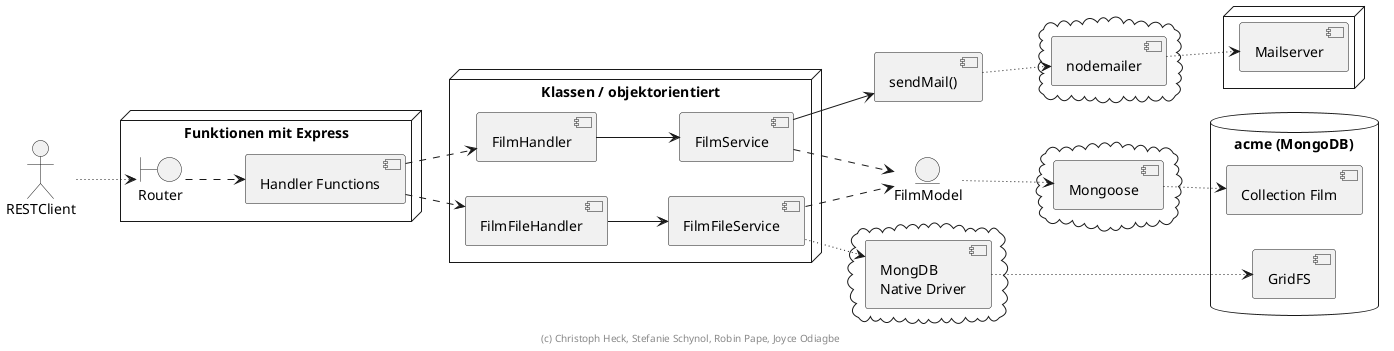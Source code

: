 ' Copyright (C) 2019 - present Juergen Zimmermann, Hochschule Karlsruhe
'
' This program is free software: you can redistribute it and/or modify
' it under the terms of the GNU General Public License as published by
' the Free Software Foundation, either version 3 of the License, or
' (at your option) any later version.
'
' This program is distributed in the hope that it will be useful,
' but WITHOUT ANY WARRANTY; without even the implied warranty of
' MERCHANTABILITY or FITNESS FOR A PARTICULAR PURPOSE.  See the
' GNU General Public License for more details.
'
' You should have received a copy of the GNU General Public License
' along with this program.  If not, see <http://www.gnu.org/licenses/>.
@startuml Komponenten

skinparam componentStyle uml2

left to right direction

actor RESTClient

node "Funktionen mit Express" {
  boundary Router
  [Handler Functions]
}

node "Klassen / objektorientiert" {
  [FilmHandler]
  [FilmFileHandler]

  [FilmService]
  [FilmFileService]
}

[sendMail()] as sendMail

entity FilmModel

cloud {
    [Mongoose]
}

cloud {
    [MongDB\nNative Driver]
}

cloud {
    [nodemailer]
}

database "acme (MongoDB)" {
    [Collection Film]
    [GridFS]
}

node {
    [Mailserver]
}


RESTClient ~~> [Router]
[Router] ..> [Handler Functions]
[Handler Functions] ..> [FilmHandler]
[Handler Functions] ..> [FilmFileHandler]

[FilmHandler] --> [FilmService]
[FilmFileHandler] --> [FilmFileService]
[FilmService] ..> [FilmModel]
[FilmFileService] ..> [FilmModel]

[FilmModel] ~~> [Mongoose]
[FilmFileService] ~~> [MongDB\nNative Driver]
[sendMail] ~~> [nodemailer]
[Mongoose] ~~> [Collection Film]
[MongDB\nNative Driver] ~~> [GridFS]

[FilmService] --> [sendMail]
[nodemailer] ~~> [Mailserver]

footer (c) Christoph Heck, Stefanie Schynol, Robin Pape, Joyce Odiagbe

@enduml

